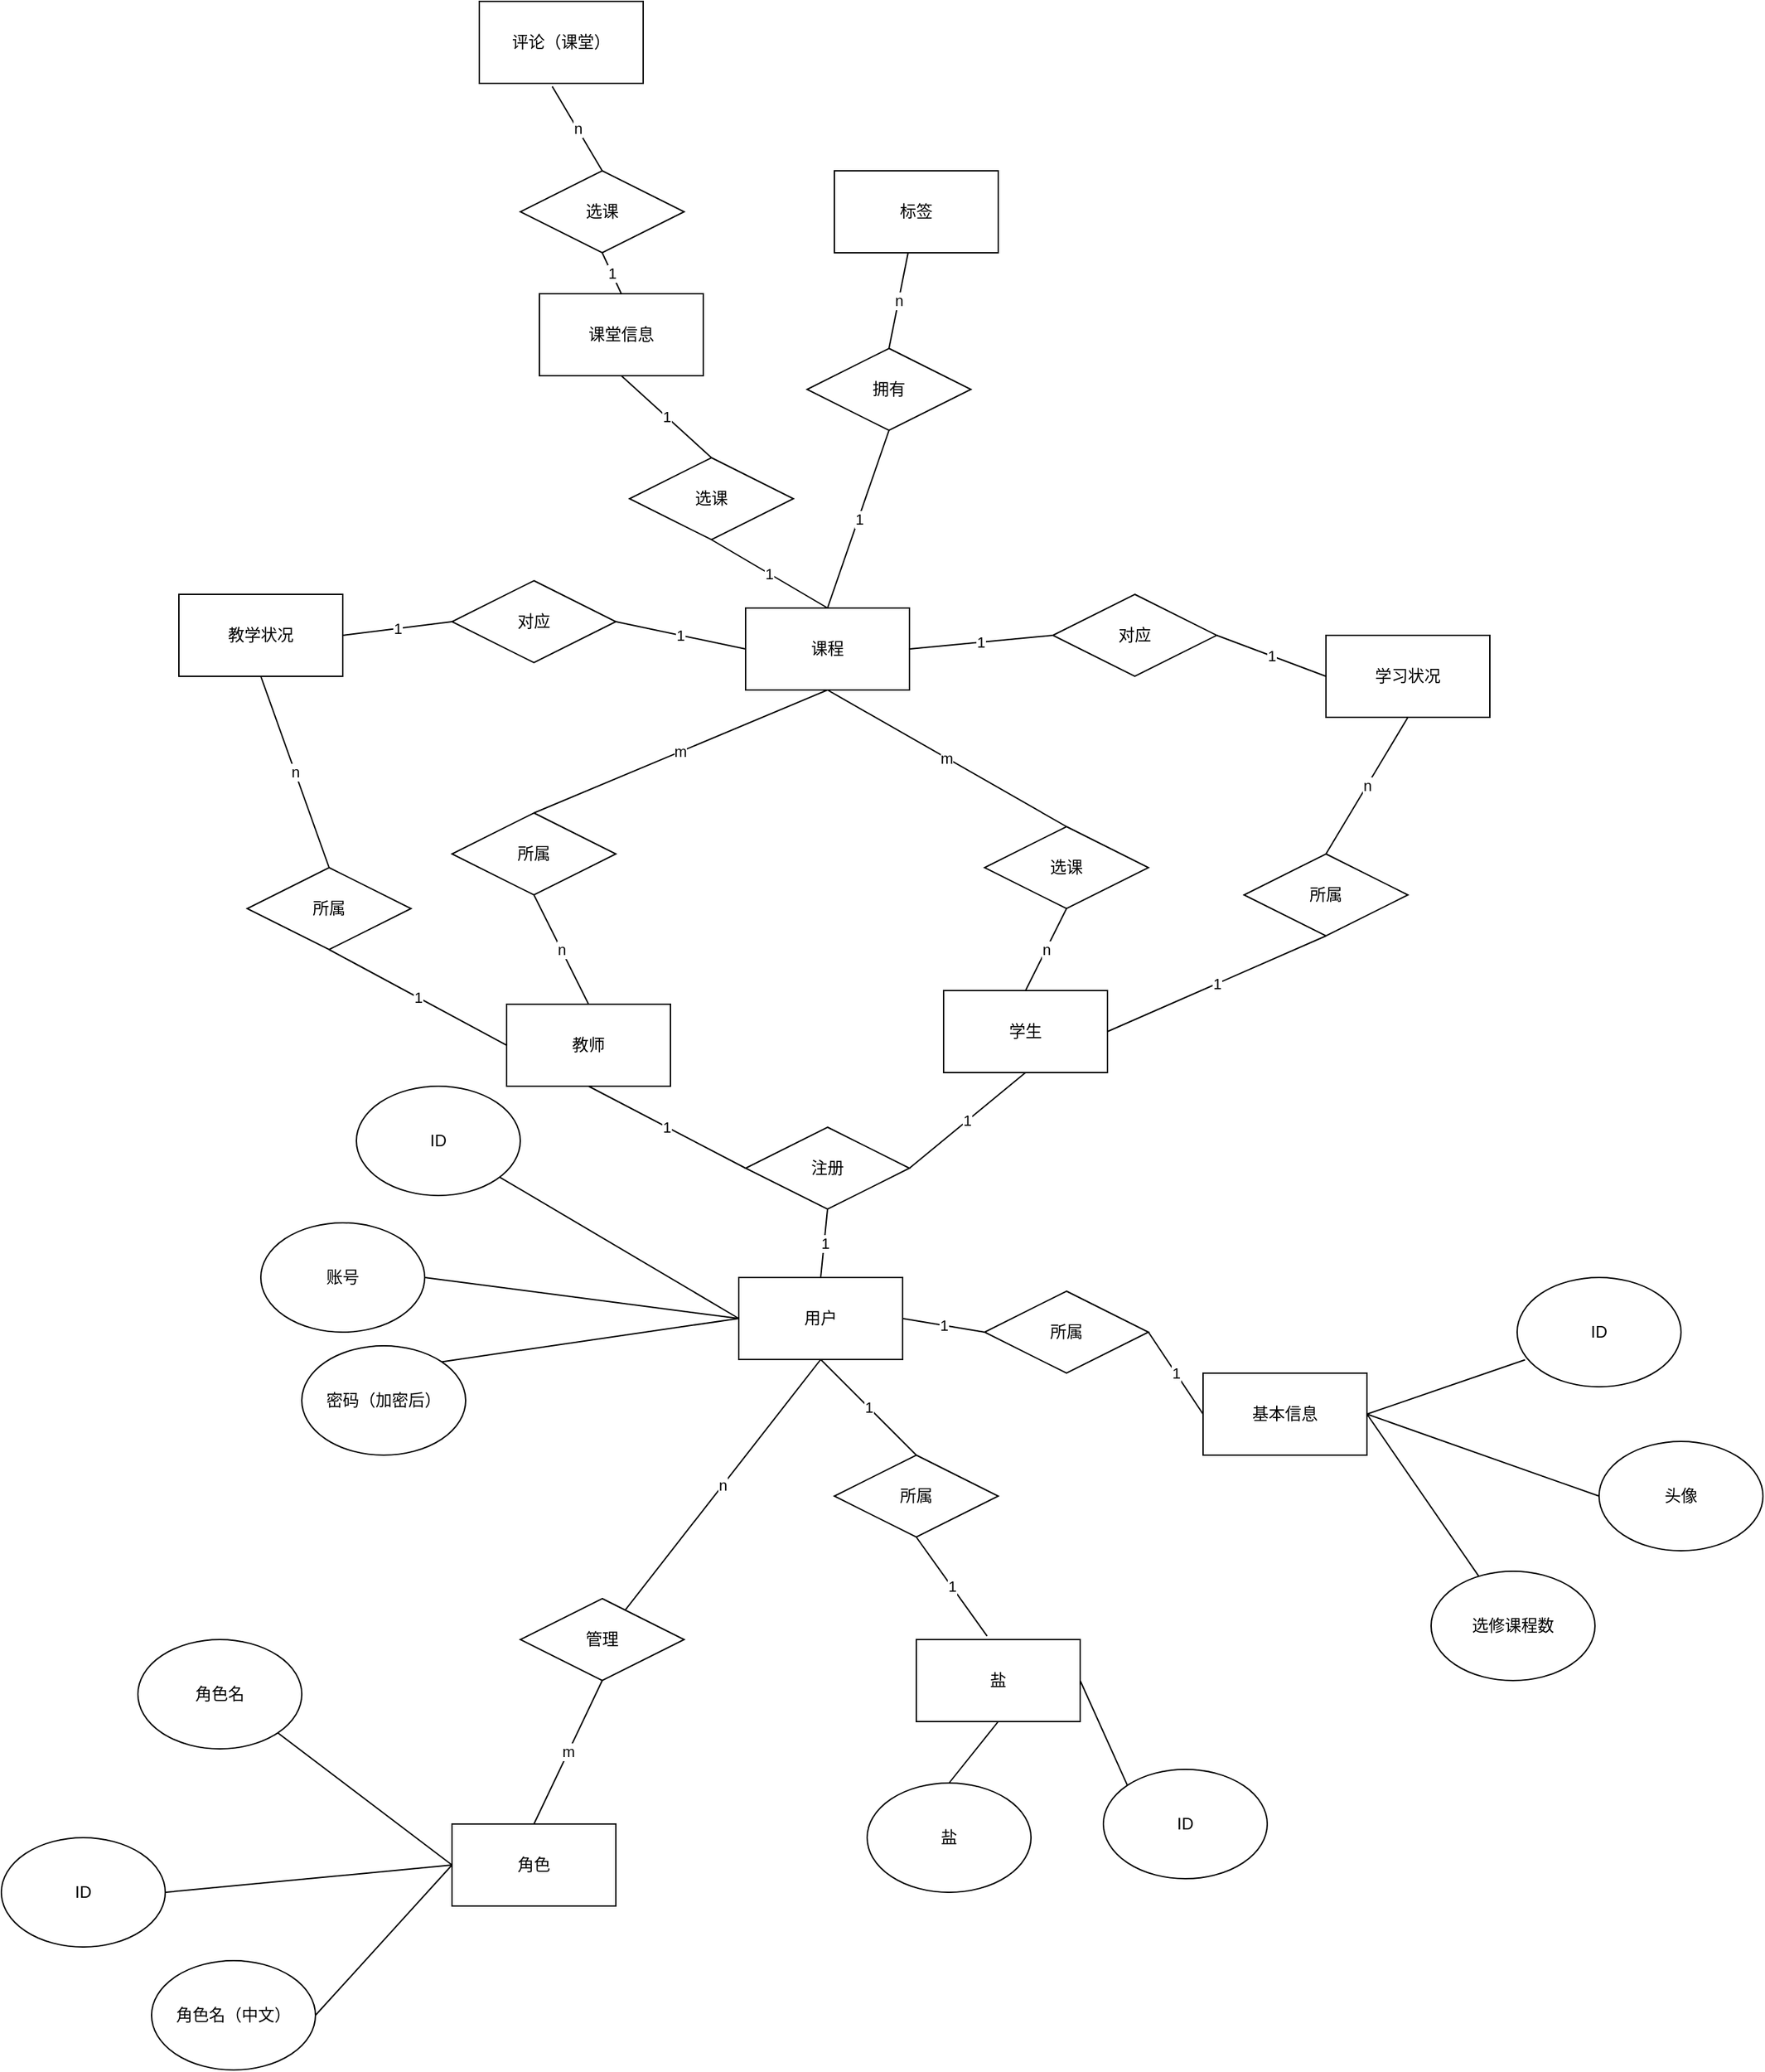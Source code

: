 <mxfile version="24.3.1" type="github">
  <diagram name="第 1 页" id="cqVoouBwEhZ9X5KKcfai">
    <mxGraphModel dx="1877" dy="1691" grid="1" gridSize="10" guides="1" tooltips="1" connect="1" arrows="1" fold="1" page="1" pageScale="1" pageWidth="827" pageHeight="1169" math="0" shadow="0">
      <root>
        <mxCell id="0" />
        <mxCell id="1" parent="0" />
        <mxCell id="4bgU9eHifBUtjP_TErYf-1" value="学生" style="rounded=0;whiteSpace=wrap;html=1;" parent="1" vertex="1">
          <mxGeometry x="470" y="110" width="120" height="60" as="geometry" />
        </mxCell>
        <mxCell id="4bgU9eHifBUtjP_TErYf-2" value="教师" style="rounded=0;whiteSpace=wrap;html=1;" parent="1" vertex="1">
          <mxGeometry x="150" y="120" width="120" height="60" as="geometry" />
        </mxCell>
        <mxCell id="4bgU9eHifBUtjP_TErYf-3" value="角色" style="rounded=0;whiteSpace=wrap;html=1;" parent="1" vertex="1">
          <mxGeometry x="110" y="720" width="120" height="60" as="geometry" />
        </mxCell>
        <mxCell id="4bgU9eHifBUtjP_TErYf-4" value="课程" style="rounded=0;whiteSpace=wrap;html=1;" parent="1" vertex="1">
          <mxGeometry x="325" y="-170" width="120" height="60" as="geometry" />
        </mxCell>
        <mxCell id="4bgU9eHifBUtjP_TErYf-6" value="用户" style="rounded=0;whiteSpace=wrap;html=1;" parent="1" vertex="1">
          <mxGeometry x="320" y="320" width="120" height="60" as="geometry" />
        </mxCell>
        <mxCell id="4bgU9eHifBUtjP_TErYf-8" value="课堂信息" style="rounded=0;whiteSpace=wrap;html=1;" parent="1" vertex="1">
          <mxGeometry x="174" y="-400" width="120" height="60" as="geometry" />
        </mxCell>
        <mxCell id="_ENiOjXf8TxeeVIYlNAx-7" value="" style="edgeStyle=orthogonalEdgeStyle;rounded=0;orthogonalLoop=1;jettySize=auto;html=1;curved=1;strokeColor=none;" edge="1" parent="1" source="_ENiOjXf8TxeeVIYlNAx-1" target="4bgU9eHifBUtjP_TErYf-4">
          <mxGeometry relative="1" as="geometry" />
        </mxCell>
        <mxCell id="_ENiOjXf8TxeeVIYlNAx-1" value="管理" style="rhombus;whiteSpace=wrap;html=1;" vertex="1" parent="1">
          <mxGeometry x="160" y="555" width="120" height="60" as="geometry" />
        </mxCell>
        <mxCell id="_ENiOjXf8TxeeVIYlNAx-10" value="m" style="endArrow=none;html=1;rounded=0;exitX=0.5;exitY=1;exitDx=0;exitDy=0;entryX=0.5;entryY=0;entryDx=0;entryDy=0;" edge="1" parent="1" source="_ENiOjXf8TxeeVIYlNAx-1" target="4bgU9eHifBUtjP_TErYf-3">
          <mxGeometry width="50" height="50" relative="1" as="geometry">
            <mxPoint x="320" y="610" as="sourcePoint" />
            <mxPoint x="190" y="730" as="targetPoint" />
          </mxGeometry>
        </mxCell>
        <mxCell id="_ENiOjXf8TxeeVIYlNAx-12" value="注册" style="rhombus;whiteSpace=wrap;html=1;" vertex="1" parent="1">
          <mxGeometry x="325" y="210" width="120" height="60" as="geometry" />
        </mxCell>
        <mxCell id="_ENiOjXf8TxeeVIYlNAx-14" value="n" style="endArrow=none;html=1;rounded=0;exitX=0.5;exitY=1;exitDx=0;exitDy=0;" edge="1" parent="1" source="4bgU9eHifBUtjP_TErYf-6" target="_ENiOjXf8TxeeVIYlNAx-1">
          <mxGeometry width="50" height="50" relative="1" as="geometry">
            <mxPoint x="390" y="500" as="sourcePoint" />
            <mxPoint x="390" y="530" as="targetPoint" />
          </mxGeometry>
        </mxCell>
        <mxCell id="_ENiOjXf8TxeeVIYlNAx-17" value="1" style="endArrow=none;html=1;rounded=0;entryX=0.5;entryY=0;entryDx=0;entryDy=0;exitX=0.5;exitY=1;exitDx=0;exitDy=0;" edge="1" parent="1" source="_ENiOjXf8TxeeVIYlNAx-12" target="4bgU9eHifBUtjP_TErYf-6">
          <mxGeometry width="50" height="50" relative="1" as="geometry">
            <mxPoint x="400" y="280" as="sourcePoint" />
            <mxPoint x="380" y="310" as="targetPoint" />
          </mxGeometry>
        </mxCell>
        <mxCell id="_ENiOjXf8TxeeVIYlNAx-18" value="1" style="endArrow=none;html=1;rounded=0;entryX=0.5;entryY=1;entryDx=0;entryDy=0;exitX=1;exitY=0.5;exitDx=0;exitDy=0;" edge="1" parent="1" source="_ENiOjXf8TxeeVIYlNAx-12" target="4bgU9eHifBUtjP_TErYf-1">
          <mxGeometry width="50" height="50" relative="1" as="geometry">
            <mxPoint x="515" y="320" as="sourcePoint" />
            <mxPoint x="565" y="270" as="targetPoint" />
          </mxGeometry>
        </mxCell>
        <mxCell id="_ENiOjXf8TxeeVIYlNAx-19" value="1" style="endArrow=none;html=1;rounded=0;entryX=0.5;entryY=1;entryDx=0;entryDy=0;exitX=0;exitY=0.5;exitDx=0;exitDy=0;" edge="1" parent="1" source="_ENiOjXf8TxeeVIYlNAx-12" target="4bgU9eHifBUtjP_TErYf-2">
          <mxGeometry width="50" height="50" relative="1" as="geometry">
            <mxPoint x="515" y="320" as="sourcePoint" />
            <mxPoint x="565" y="270" as="targetPoint" />
          </mxGeometry>
        </mxCell>
        <mxCell id="_ENiOjXf8TxeeVIYlNAx-21" value="所属" style="rhombus;whiteSpace=wrap;html=1;" vertex="1" parent="1">
          <mxGeometry x="110" y="-20" width="120" height="60" as="geometry" />
        </mxCell>
        <mxCell id="_ENiOjXf8TxeeVIYlNAx-22" value="选课" style="rhombus;whiteSpace=wrap;html=1;" vertex="1" parent="1">
          <mxGeometry x="500" y="-10" width="120" height="60" as="geometry" />
        </mxCell>
        <mxCell id="_ENiOjXf8TxeeVIYlNAx-23" value="m" style="endArrow=none;html=1;rounded=0;entryX=0.5;entryY=1;entryDx=0;entryDy=0;exitX=0.5;exitY=0;exitDx=0;exitDy=0;" edge="1" parent="1" source="_ENiOjXf8TxeeVIYlNAx-21" target="4bgU9eHifBUtjP_TErYf-4">
          <mxGeometry width="50" height="50" relative="1" as="geometry">
            <mxPoint x="510" as="sourcePoint" />
            <mxPoint x="560" y="-50" as="targetPoint" />
          </mxGeometry>
        </mxCell>
        <mxCell id="_ENiOjXf8TxeeVIYlNAx-24" value="n" style="endArrow=none;html=1;rounded=0;exitX=0.5;exitY=1;exitDx=0;exitDy=0;entryX=0.5;entryY=0;entryDx=0;entryDy=0;" edge="1" parent="1" source="_ENiOjXf8TxeeVIYlNAx-21" target="4bgU9eHifBUtjP_TErYf-2">
          <mxGeometry width="50" height="50" relative="1" as="geometry">
            <mxPoint x="510" as="sourcePoint" />
            <mxPoint x="560" y="-50" as="targetPoint" />
          </mxGeometry>
        </mxCell>
        <mxCell id="_ENiOjXf8TxeeVIYlNAx-25" value="m" style="endArrow=none;html=1;rounded=0;entryX=0.5;entryY=1;entryDx=0;entryDy=0;exitX=0.5;exitY=0;exitDx=0;exitDy=0;" edge="1" parent="1" source="_ENiOjXf8TxeeVIYlNAx-22" target="4bgU9eHifBUtjP_TErYf-4">
          <mxGeometry width="50" height="50" relative="1" as="geometry">
            <mxPoint x="510" as="sourcePoint" />
            <mxPoint x="560" y="-50" as="targetPoint" />
          </mxGeometry>
        </mxCell>
        <mxCell id="_ENiOjXf8TxeeVIYlNAx-26" value="n" style="endArrow=none;html=1;rounded=0;entryX=0.5;entryY=0;entryDx=0;entryDy=0;exitX=0.5;exitY=1;exitDx=0;exitDy=0;" edge="1" parent="1" source="_ENiOjXf8TxeeVIYlNAx-22" target="4bgU9eHifBUtjP_TErYf-1">
          <mxGeometry width="50" height="50" relative="1" as="geometry">
            <mxPoint x="510" as="sourcePoint" />
            <mxPoint x="560" y="-50" as="targetPoint" />
          </mxGeometry>
        </mxCell>
        <mxCell id="_ENiOjXf8TxeeVIYlNAx-27" value="选课" style="rhombus;whiteSpace=wrap;html=1;" vertex="1" parent="1">
          <mxGeometry x="240" y="-280" width="120" height="60" as="geometry" />
        </mxCell>
        <mxCell id="_ENiOjXf8TxeeVIYlNAx-28" value="1" style="endArrow=none;html=1;rounded=0;entryX=0.5;entryY=1;entryDx=0;entryDy=0;exitX=0.5;exitY=0;exitDx=0;exitDy=0;" edge="1" parent="1" source="_ENiOjXf8TxeeVIYlNAx-27" target="4bgU9eHifBUtjP_TErYf-8">
          <mxGeometry width="50" height="50" relative="1" as="geometry">
            <mxPoint x="510" y="-100" as="sourcePoint" />
            <mxPoint x="560" y="-150" as="targetPoint" />
          </mxGeometry>
        </mxCell>
        <mxCell id="_ENiOjXf8TxeeVIYlNAx-29" value="1" style="endArrow=none;html=1;rounded=0;entryX=0.5;entryY=1;entryDx=0;entryDy=0;exitX=0.5;exitY=0;exitDx=0;exitDy=0;" edge="1" parent="1" source="4bgU9eHifBUtjP_TErYf-4" target="_ENiOjXf8TxeeVIYlNAx-27">
          <mxGeometry width="50" height="50" relative="1" as="geometry">
            <mxPoint x="510" y="-100" as="sourcePoint" />
            <mxPoint x="560" y="-150" as="targetPoint" />
          </mxGeometry>
        </mxCell>
        <mxCell id="_ENiOjXf8TxeeVIYlNAx-30" value="学习状况" style="rounded=0;whiteSpace=wrap;html=1;" vertex="1" parent="1">
          <mxGeometry x="750" y="-150" width="120" height="60" as="geometry" />
        </mxCell>
        <mxCell id="_ENiOjXf8TxeeVIYlNAx-32" value="教学状况" style="rounded=0;whiteSpace=wrap;html=1;" vertex="1" parent="1">
          <mxGeometry x="-90" y="-180" width="120" height="60" as="geometry" />
        </mxCell>
        <mxCell id="_ENiOjXf8TxeeVIYlNAx-35" value="基本信息" style="rounded=0;whiteSpace=wrap;html=1;" vertex="1" parent="1">
          <mxGeometry x="660" y="390" width="120" height="60" as="geometry" />
        </mxCell>
        <mxCell id="_ENiOjXf8TxeeVIYlNAx-36" value="1" style="endArrow=none;html=1;rounded=0;entryX=0;entryY=0.5;entryDx=0;entryDy=0;exitX=1;exitY=0.5;exitDx=0;exitDy=0;" edge="1" parent="1" source="_ENiOjXf8TxeeVIYlNAx-37" target="_ENiOjXf8TxeeVIYlNAx-35">
          <mxGeometry width="50" height="50" relative="1" as="geometry">
            <mxPoint x="570" y="360" as="sourcePoint" />
            <mxPoint x="410" y="350" as="targetPoint" />
          </mxGeometry>
        </mxCell>
        <mxCell id="_ENiOjXf8TxeeVIYlNAx-37" value="所属" style="rhombus;whiteSpace=wrap;html=1;" vertex="1" parent="1">
          <mxGeometry x="500" y="330" width="120" height="60" as="geometry" />
        </mxCell>
        <mxCell id="_ENiOjXf8TxeeVIYlNAx-38" value="1" style="endArrow=none;html=1;rounded=0;entryX=0;entryY=0.5;entryDx=0;entryDy=0;exitX=1;exitY=0.5;exitDx=0;exitDy=0;" edge="1" parent="1" source="4bgU9eHifBUtjP_TErYf-6" target="_ENiOjXf8TxeeVIYlNAx-37">
          <mxGeometry width="50" height="50" relative="1" as="geometry">
            <mxPoint x="360" y="400" as="sourcePoint" />
            <mxPoint x="410" y="350" as="targetPoint" />
          </mxGeometry>
        </mxCell>
        <mxCell id="_ENiOjXf8TxeeVIYlNAx-40" value="评论（课堂）" style="rounded=0;whiteSpace=wrap;html=1;" vertex="1" parent="1">
          <mxGeometry x="130" y="-614" width="120" height="60" as="geometry" />
        </mxCell>
        <mxCell id="_ENiOjXf8TxeeVIYlNAx-43" value="对应" style="rhombus;whiteSpace=wrap;html=1;" vertex="1" parent="1">
          <mxGeometry x="110" y="-190" width="120" height="60" as="geometry" />
        </mxCell>
        <mxCell id="_ENiOjXf8TxeeVIYlNAx-44" value="对应" style="rhombus;whiteSpace=wrap;html=1;" vertex="1" parent="1">
          <mxGeometry x="550" y="-180" width="120" height="60" as="geometry" />
        </mxCell>
        <mxCell id="_ENiOjXf8TxeeVIYlNAx-45" value="1" style="endArrow=none;html=1;rounded=0;entryX=0;entryY=0.5;entryDx=0;entryDy=0;exitX=1;exitY=0.5;exitDx=0;exitDy=0;" edge="1" parent="1" source="_ENiOjXf8TxeeVIYlNAx-43" target="4bgU9eHifBUtjP_TErYf-4">
          <mxGeometry width="50" height="50" relative="1" as="geometry">
            <mxPoint x="370" as="sourcePoint" />
            <mxPoint x="420" y="-50" as="targetPoint" />
          </mxGeometry>
        </mxCell>
        <mxCell id="_ENiOjXf8TxeeVIYlNAx-46" value="1" style="endArrow=none;html=1;rounded=0;entryX=0;entryY=0.5;entryDx=0;entryDy=0;exitX=1;exitY=0.5;exitDx=0;exitDy=0;" edge="1" parent="1" source="_ENiOjXf8TxeeVIYlNAx-32" target="_ENiOjXf8TxeeVIYlNAx-43">
          <mxGeometry width="50" height="50" relative="1" as="geometry">
            <mxPoint x="370" as="sourcePoint" />
            <mxPoint x="420" y="-50" as="targetPoint" />
          </mxGeometry>
        </mxCell>
        <mxCell id="_ENiOjXf8TxeeVIYlNAx-47" value="1" style="endArrow=none;html=1;rounded=0;entryX=0;entryY=0.5;entryDx=0;entryDy=0;exitX=1;exitY=0.5;exitDx=0;exitDy=0;" edge="1" parent="1" source="4bgU9eHifBUtjP_TErYf-4" target="_ENiOjXf8TxeeVIYlNAx-44">
          <mxGeometry width="50" height="50" relative="1" as="geometry">
            <mxPoint x="370" as="sourcePoint" />
            <mxPoint x="420" y="-50" as="targetPoint" />
          </mxGeometry>
        </mxCell>
        <mxCell id="_ENiOjXf8TxeeVIYlNAx-49" value="1" style="endArrow=none;html=1;rounded=0;entryX=0;entryY=0.5;entryDx=0;entryDy=0;exitX=1;exitY=0.5;exitDx=0;exitDy=0;" edge="1" parent="1" source="_ENiOjXf8TxeeVIYlNAx-44" target="_ENiOjXf8TxeeVIYlNAx-30">
          <mxGeometry width="50" height="50" relative="1" as="geometry">
            <mxPoint x="370" as="sourcePoint" />
            <mxPoint x="420" y="-50" as="targetPoint" />
          </mxGeometry>
        </mxCell>
        <mxCell id="_ENiOjXf8TxeeVIYlNAx-51" value="所属" style="rhombus;whiteSpace=wrap;html=1;" vertex="1" parent="1">
          <mxGeometry x="-40" y="20" width="120" height="60" as="geometry" />
        </mxCell>
        <mxCell id="_ENiOjXf8TxeeVIYlNAx-52" value="所属" style="rhombus;whiteSpace=wrap;html=1;" vertex="1" parent="1">
          <mxGeometry x="690" y="10" width="120" height="60" as="geometry" />
        </mxCell>
        <mxCell id="_ENiOjXf8TxeeVIYlNAx-53" value="1" style="endArrow=none;html=1;rounded=0;entryX=0.5;entryY=1;entryDx=0;entryDy=0;exitX=1;exitY=0.5;exitDx=0;exitDy=0;" edge="1" parent="1" source="4bgU9eHifBUtjP_TErYf-1" target="_ENiOjXf8TxeeVIYlNAx-52">
          <mxGeometry width="50" height="50" relative="1" as="geometry">
            <mxPoint x="370" y="100" as="sourcePoint" />
            <mxPoint x="420" y="50" as="targetPoint" />
          </mxGeometry>
        </mxCell>
        <mxCell id="_ENiOjXf8TxeeVIYlNAx-54" value="n" style="endArrow=none;html=1;rounded=0;entryX=0.5;entryY=1;entryDx=0;entryDy=0;exitX=0.5;exitY=0;exitDx=0;exitDy=0;" edge="1" parent="1" source="_ENiOjXf8TxeeVIYlNAx-52" target="_ENiOjXf8TxeeVIYlNAx-30">
          <mxGeometry width="50" height="50" relative="1" as="geometry">
            <mxPoint x="370" y="100" as="sourcePoint" />
            <mxPoint x="420" y="50" as="targetPoint" />
          </mxGeometry>
        </mxCell>
        <mxCell id="_ENiOjXf8TxeeVIYlNAx-55" value="1" style="endArrow=none;html=1;rounded=0;entryX=0.5;entryY=1;entryDx=0;entryDy=0;exitX=0;exitY=0.5;exitDx=0;exitDy=0;" edge="1" parent="1" source="4bgU9eHifBUtjP_TErYf-2" target="_ENiOjXf8TxeeVIYlNAx-51">
          <mxGeometry width="50" height="50" relative="1" as="geometry">
            <mxPoint x="370" y="100" as="sourcePoint" />
            <mxPoint x="420" y="50" as="targetPoint" />
          </mxGeometry>
        </mxCell>
        <mxCell id="_ENiOjXf8TxeeVIYlNAx-56" value="n" style="endArrow=none;html=1;rounded=0;entryX=0.5;entryY=1;entryDx=0;entryDy=0;exitX=0.5;exitY=0;exitDx=0;exitDy=0;" edge="1" parent="1" source="_ENiOjXf8TxeeVIYlNAx-51" target="_ENiOjXf8TxeeVIYlNAx-32">
          <mxGeometry width="50" height="50" relative="1" as="geometry">
            <mxPoint x="370" y="100" as="sourcePoint" />
            <mxPoint x="420" y="50" as="targetPoint" />
          </mxGeometry>
        </mxCell>
        <mxCell id="_ENiOjXf8TxeeVIYlNAx-58" value="标签" style="rounded=0;whiteSpace=wrap;html=1;" vertex="1" parent="1">
          <mxGeometry x="390" y="-490" width="120" height="60" as="geometry" />
        </mxCell>
        <mxCell id="_ENiOjXf8TxeeVIYlNAx-59" value="拥有" style="rhombus;whiteSpace=wrap;html=1;" vertex="1" parent="1">
          <mxGeometry x="370" y="-360" width="120" height="60" as="geometry" />
        </mxCell>
        <mxCell id="_ENiOjXf8TxeeVIYlNAx-60" value="1" style="endArrow=none;html=1;rounded=0;entryX=0.5;entryY=1;entryDx=0;entryDy=0;exitX=0.5;exitY=0;exitDx=0;exitDy=0;" edge="1" parent="1" source="4bgU9eHifBUtjP_TErYf-4" target="_ENiOjXf8TxeeVIYlNAx-59">
          <mxGeometry width="50" height="50" relative="1" as="geometry">
            <mxPoint x="550" y="-200" as="sourcePoint" />
            <mxPoint x="600" y="-250" as="targetPoint" />
          </mxGeometry>
        </mxCell>
        <mxCell id="_ENiOjXf8TxeeVIYlNAx-61" value="n" style="endArrow=none;html=1;rounded=0;exitX=0.5;exitY=0;exitDx=0;exitDy=0;" edge="1" parent="1" source="_ENiOjXf8TxeeVIYlNAx-59" target="_ENiOjXf8TxeeVIYlNAx-58">
          <mxGeometry width="50" height="50" relative="1" as="geometry">
            <mxPoint x="550" y="-200" as="sourcePoint" />
            <mxPoint x="600" y="-250" as="targetPoint" />
          </mxGeometry>
        </mxCell>
        <mxCell id="_ENiOjXf8TxeeVIYlNAx-62" value="选课" style="rhombus;whiteSpace=wrap;html=1;" vertex="1" parent="1">
          <mxGeometry x="160" y="-490" width="120" height="60" as="geometry" />
        </mxCell>
        <mxCell id="_ENiOjXf8TxeeVIYlNAx-63" value="n" style="endArrow=none;html=1;rounded=0;entryX=0.445;entryY=1.037;entryDx=0;entryDy=0;entryPerimeter=0;exitX=0.5;exitY=0;exitDx=0;exitDy=0;" edge="1" parent="1" source="_ENiOjXf8TxeeVIYlNAx-62" target="_ENiOjXf8TxeeVIYlNAx-40">
          <mxGeometry width="50" height="50" relative="1" as="geometry">
            <mxPoint x="560" y="-300" as="sourcePoint" />
            <mxPoint x="610" y="-350" as="targetPoint" />
          </mxGeometry>
        </mxCell>
        <mxCell id="_ENiOjXf8TxeeVIYlNAx-64" value="1" style="endArrow=none;html=1;rounded=0;entryX=0.5;entryY=1;entryDx=0;entryDy=0;exitX=0.5;exitY=0;exitDx=0;exitDy=0;" edge="1" parent="1" source="4bgU9eHifBUtjP_TErYf-8" target="_ENiOjXf8TxeeVIYlNAx-62">
          <mxGeometry width="50" height="50" relative="1" as="geometry">
            <mxPoint x="560" y="-300" as="sourcePoint" />
            <mxPoint x="610" y="-350" as="targetPoint" />
          </mxGeometry>
        </mxCell>
        <mxCell id="_ENiOjXf8TxeeVIYlNAx-66" value="账号" style="ellipse;whiteSpace=wrap;html=1;" vertex="1" parent="1">
          <mxGeometry x="-30" y="280" width="120" height="80" as="geometry" />
        </mxCell>
        <mxCell id="_ENiOjXf8TxeeVIYlNAx-67" value="ID" style="ellipse;whiteSpace=wrap;html=1;" vertex="1" parent="1">
          <mxGeometry x="40" y="180" width="120" height="80" as="geometry" />
        </mxCell>
        <mxCell id="_ENiOjXf8TxeeVIYlNAx-68" value="密码（加密后）" style="ellipse;whiteSpace=wrap;html=1;" vertex="1" parent="1">
          <mxGeometry y="370" width="120" height="80" as="geometry" />
        </mxCell>
        <mxCell id="_ENiOjXf8TxeeVIYlNAx-69" value="" style="endArrow=none;html=1;rounded=0;exitX=0;exitY=0.5;exitDx=0;exitDy=0;" edge="1" parent="1" source="4bgU9eHifBUtjP_TErYf-6" target="_ENiOjXf8TxeeVIYlNAx-67">
          <mxGeometry width="50" height="50" relative="1" as="geometry">
            <mxPoint x="450" y="340" as="sourcePoint" />
            <mxPoint x="500" y="290" as="targetPoint" />
          </mxGeometry>
        </mxCell>
        <mxCell id="_ENiOjXf8TxeeVIYlNAx-70" value="" style="endArrow=none;html=1;rounded=0;entryX=1;entryY=0.5;entryDx=0;entryDy=0;exitX=0;exitY=0.5;exitDx=0;exitDy=0;" edge="1" parent="1" source="4bgU9eHifBUtjP_TErYf-6" target="_ENiOjXf8TxeeVIYlNAx-66">
          <mxGeometry width="50" height="50" relative="1" as="geometry">
            <mxPoint x="320" y="350" as="sourcePoint" />
            <mxPoint x="500" y="290" as="targetPoint" />
          </mxGeometry>
        </mxCell>
        <mxCell id="_ENiOjXf8TxeeVIYlNAx-71" value="" style="endArrow=none;html=1;rounded=0;exitX=1;exitY=0;exitDx=0;exitDy=0;entryX=0;entryY=0.5;entryDx=0;entryDy=0;" edge="1" parent="1" source="_ENiOjXf8TxeeVIYlNAx-68" target="4bgU9eHifBUtjP_TErYf-6">
          <mxGeometry width="50" height="50" relative="1" as="geometry">
            <mxPoint x="450" y="340" as="sourcePoint" />
            <mxPoint x="320" y="350" as="targetPoint" />
          </mxGeometry>
        </mxCell>
        <mxCell id="_ENiOjXf8TxeeVIYlNAx-72" value="盐" style="rounded=0;whiteSpace=wrap;html=1;" vertex="1" parent="1">
          <mxGeometry x="450" y="585" width="120" height="60" as="geometry" />
        </mxCell>
        <mxCell id="_ENiOjXf8TxeeVIYlNAx-73" value="1" style="endArrow=none;html=1;rounded=0;entryX=0.432;entryY=-0.043;entryDx=0;entryDy=0;entryPerimeter=0;exitX=0.5;exitY=1;exitDx=0;exitDy=0;" edge="1" parent="1" source="_ENiOjXf8TxeeVIYlNAx-78" target="_ENiOjXf8TxeeVIYlNAx-72">
          <mxGeometry width="50" height="50" relative="1" as="geometry">
            <mxPoint x="570" y="410" as="sourcePoint" />
            <mxPoint x="500" y="290" as="targetPoint" />
          </mxGeometry>
        </mxCell>
        <mxCell id="_ENiOjXf8TxeeVIYlNAx-75" value="盐" style="ellipse;whiteSpace=wrap;html=1;" vertex="1" parent="1">
          <mxGeometry x="414" y="690" width="120" height="80" as="geometry" />
        </mxCell>
        <mxCell id="_ENiOjXf8TxeeVIYlNAx-76" value="ID" style="ellipse;whiteSpace=wrap;html=1;" vertex="1" parent="1">
          <mxGeometry x="587" y="680" width="120" height="80" as="geometry" />
        </mxCell>
        <mxCell id="_ENiOjXf8TxeeVIYlNAx-78" value="所属" style="rhombus;whiteSpace=wrap;html=1;" vertex="1" parent="1">
          <mxGeometry x="390" y="450" width="120" height="60" as="geometry" />
        </mxCell>
        <mxCell id="_ENiOjXf8TxeeVIYlNAx-79" value="1" style="endArrow=none;html=1;rounded=0;entryX=0.5;entryY=1;entryDx=0;entryDy=0;exitX=0.5;exitY=0;exitDx=0;exitDy=0;" edge="1" parent="1" source="_ENiOjXf8TxeeVIYlNAx-78" target="4bgU9eHifBUtjP_TErYf-6">
          <mxGeometry width="50" height="50" relative="1" as="geometry">
            <mxPoint x="450" y="540" as="sourcePoint" />
            <mxPoint x="500" y="490" as="targetPoint" />
          </mxGeometry>
        </mxCell>
        <mxCell id="_ENiOjXf8TxeeVIYlNAx-80" value="" style="endArrow=none;html=1;rounded=0;entryX=0;entryY=0;entryDx=0;entryDy=0;exitX=1;exitY=0.5;exitDx=0;exitDy=0;" edge="1" parent="1" source="_ENiOjXf8TxeeVIYlNAx-72" target="_ENiOjXf8TxeeVIYlNAx-76">
          <mxGeometry width="50" height="50" relative="1" as="geometry">
            <mxPoint x="450" y="540" as="sourcePoint" />
            <mxPoint x="500" y="490" as="targetPoint" />
          </mxGeometry>
        </mxCell>
        <mxCell id="_ENiOjXf8TxeeVIYlNAx-81" value="" style="endArrow=none;html=1;rounded=0;entryX=0.5;entryY=1;entryDx=0;entryDy=0;exitX=0.5;exitY=0;exitDx=0;exitDy=0;" edge="1" parent="1" source="_ENiOjXf8TxeeVIYlNAx-75" target="_ENiOjXf8TxeeVIYlNAx-72">
          <mxGeometry width="50" height="50" relative="1" as="geometry">
            <mxPoint x="450" y="840" as="sourcePoint" />
            <mxPoint x="500" y="790" as="targetPoint" />
          </mxGeometry>
        </mxCell>
        <mxCell id="_ENiOjXf8TxeeVIYlNAx-82" value="角色名（中文）" style="ellipse;whiteSpace=wrap;html=1;" vertex="1" parent="1">
          <mxGeometry x="-110" y="820" width="120" height="80" as="geometry" />
        </mxCell>
        <mxCell id="_ENiOjXf8TxeeVIYlNAx-83" value="角色名" style="ellipse;whiteSpace=wrap;html=1;" vertex="1" parent="1">
          <mxGeometry x="-120" y="585" width="120" height="80" as="geometry" />
        </mxCell>
        <mxCell id="_ENiOjXf8TxeeVIYlNAx-84" value="" style="endArrow=none;html=1;rounded=0;exitX=1;exitY=1;exitDx=0;exitDy=0;entryX=0;entryY=0.5;entryDx=0;entryDy=0;" edge="1" parent="1" source="_ENiOjXf8TxeeVIYlNAx-83" target="4bgU9eHifBUtjP_TErYf-3">
          <mxGeometry width="50" height="50" relative="1" as="geometry">
            <mxPoint x="450" y="640" as="sourcePoint" />
            <mxPoint x="130" y="770" as="targetPoint" />
          </mxGeometry>
        </mxCell>
        <mxCell id="_ENiOjXf8TxeeVIYlNAx-85" value="" style="endArrow=none;html=1;rounded=0;entryX=0;entryY=0.5;entryDx=0;entryDy=0;exitX=1;exitY=0.5;exitDx=0;exitDy=0;" edge="1" parent="1" source="_ENiOjXf8TxeeVIYlNAx-82" target="4bgU9eHifBUtjP_TErYf-3">
          <mxGeometry width="50" height="50" relative="1" as="geometry">
            <mxPoint x="450" y="640" as="sourcePoint" />
            <mxPoint x="500" y="590" as="targetPoint" />
          </mxGeometry>
        </mxCell>
        <mxCell id="_ENiOjXf8TxeeVIYlNAx-86" value="ID" style="ellipse;whiteSpace=wrap;html=1;" vertex="1" parent="1">
          <mxGeometry x="-220" y="730" width="120" height="80" as="geometry" />
        </mxCell>
        <mxCell id="_ENiOjXf8TxeeVIYlNAx-88" value="" style="endArrow=none;html=1;rounded=0;entryX=0;entryY=0.5;entryDx=0;entryDy=0;exitX=1;exitY=0.5;exitDx=0;exitDy=0;" edge="1" parent="1" source="_ENiOjXf8TxeeVIYlNAx-86" target="4bgU9eHifBUtjP_TErYf-3">
          <mxGeometry width="50" height="50" relative="1" as="geometry">
            <mxPoint x="250" y="790" as="sourcePoint" />
            <mxPoint x="300" y="740" as="targetPoint" />
          </mxGeometry>
        </mxCell>
        <mxCell id="_ENiOjXf8TxeeVIYlNAx-90" value="ID" style="ellipse;whiteSpace=wrap;html=1;" vertex="1" parent="1">
          <mxGeometry x="890" y="320" width="120" height="80" as="geometry" />
        </mxCell>
        <mxCell id="_ENiOjXf8TxeeVIYlNAx-91" value="" style="endArrow=none;html=1;rounded=0;entryX=0.048;entryY=0.753;entryDx=0;entryDy=0;entryPerimeter=0;exitX=1;exitY=0.5;exitDx=0;exitDy=0;" edge="1" parent="1" source="_ENiOjXf8TxeeVIYlNAx-35" target="_ENiOjXf8TxeeVIYlNAx-90">
          <mxGeometry width="50" height="50" relative="1" as="geometry">
            <mxPoint x="630" y="490" as="sourcePoint" />
            <mxPoint x="680" y="440" as="targetPoint" />
          </mxGeometry>
        </mxCell>
        <mxCell id="_ENiOjXf8TxeeVIYlNAx-92" value="头像" style="ellipse;whiteSpace=wrap;html=1;" vertex="1" parent="1">
          <mxGeometry x="950" y="440" width="120" height="80" as="geometry" />
        </mxCell>
        <mxCell id="_ENiOjXf8TxeeVIYlNAx-93" value="" style="endArrow=none;html=1;rounded=0;entryX=0;entryY=0.5;entryDx=0;entryDy=0;exitX=1;exitY=0.5;exitDx=0;exitDy=0;" edge="1" parent="1" source="_ENiOjXf8TxeeVIYlNAx-35" target="_ENiOjXf8TxeeVIYlNAx-92">
          <mxGeometry width="50" height="50" relative="1" as="geometry">
            <mxPoint x="790" y="430" as="sourcePoint" />
            <mxPoint x="680" y="440" as="targetPoint" />
          </mxGeometry>
        </mxCell>
        <mxCell id="_ENiOjXf8TxeeVIYlNAx-96" value="选修课程数" style="ellipse;whiteSpace=wrap;html=1;" vertex="1" parent="1">
          <mxGeometry x="827" y="535" width="120" height="80" as="geometry" />
        </mxCell>
        <mxCell id="_ENiOjXf8TxeeVIYlNAx-97" value="" style="endArrow=none;html=1;rounded=0;exitX=1;exitY=0.5;exitDx=0;exitDy=0;" edge="1" parent="1" source="_ENiOjXf8TxeeVIYlNAx-35" target="_ENiOjXf8TxeeVIYlNAx-96">
          <mxGeometry width="50" height="50" relative="1" as="geometry">
            <mxPoint x="790" y="430" as="sourcePoint" />
            <mxPoint x="680" y="340" as="targetPoint" />
          </mxGeometry>
        </mxCell>
      </root>
    </mxGraphModel>
  </diagram>
</mxfile>

